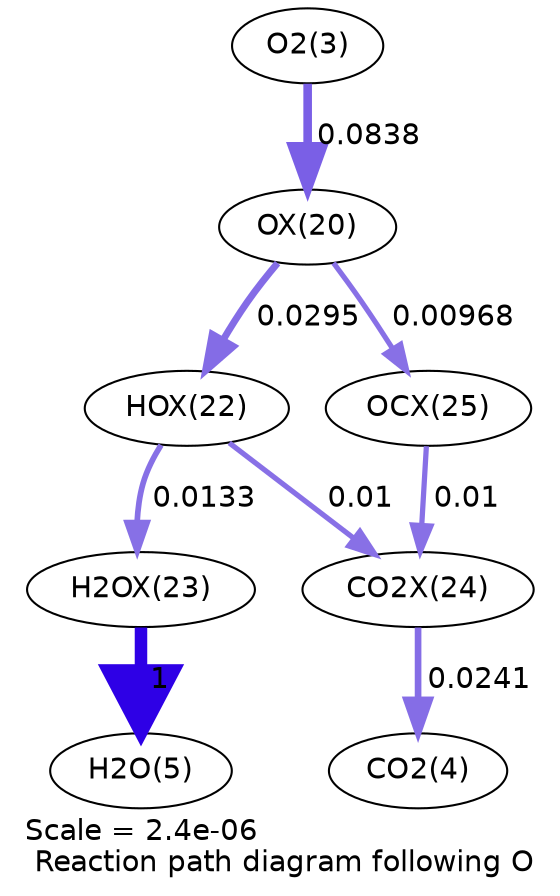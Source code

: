 digraph reaction_paths {
center=1;
s5 -> s61[fontname="Helvetica", penwidth=4.13, arrowsize=2.06, color="0.7, 0.584, 0.9"
, label=" 0.0838"];
s61 -> s63[fontname="Helvetica", penwidth=3.34, arrowsize=1.67, color="0.7, 0.529, 0.9"
, label=" 0.0295"];
s61 -> s66[fontname="Helvetica", penwidth=2.5, arrowsize=1.25, color="0.7, 0.51, 0.9"
, label=" 0.00968"];
s63 -> s64[fontname="Helvetica", penwidth=2.74, arrowsize=1.37, color="0.7, 0.513, 0.9"
, label=" 0.0133"];
s63 -> s65[fontname="Helvetica", penwidth=2.52, arrowsize=1.26, color="0.7, 0.51, 0.9"
, label=" 0.01"];
s64 -> s7[fontname="Helvetica", penwidth=6, arrowsize=3, color="0.7, 1.5, 0.9"
, label=" 1"];
s66 -> s65[fontname="Helvetica", penwidth=2.52, arrowsize=1.26, color="0.7, 0.51, 0.9"
, label=" 0.01"];
s65 -> s6[fontname="Helvetica", penwidth=3.19, arrowsize=1.59, color="0.7, 0.524, 0.9"
, label=" 0.0241"];
s5 [ fontname="Helvetica", label="O2(3)"];
s6 [ fontname="Helvetica", label="CO2(4)"];
s7 [ fontname="Helvetica", label="H2O(5)"];
s61 [ fontname="Helvetica", label="OX(20)"];
s63 [ fontname="Helvetica", label="HOX(22)"];
s64 [ fontname="Helvetica", label="H2OX(23)"];
s65 [ fontname="Helvetica", label="CO2X(24)"];
s66 [ fontname="Helvetica", label="OCX(25)"];
 label = "Scale = 2.4e-06\l Reaction path diagram following O";
 fontname = "Helvetica";
}

